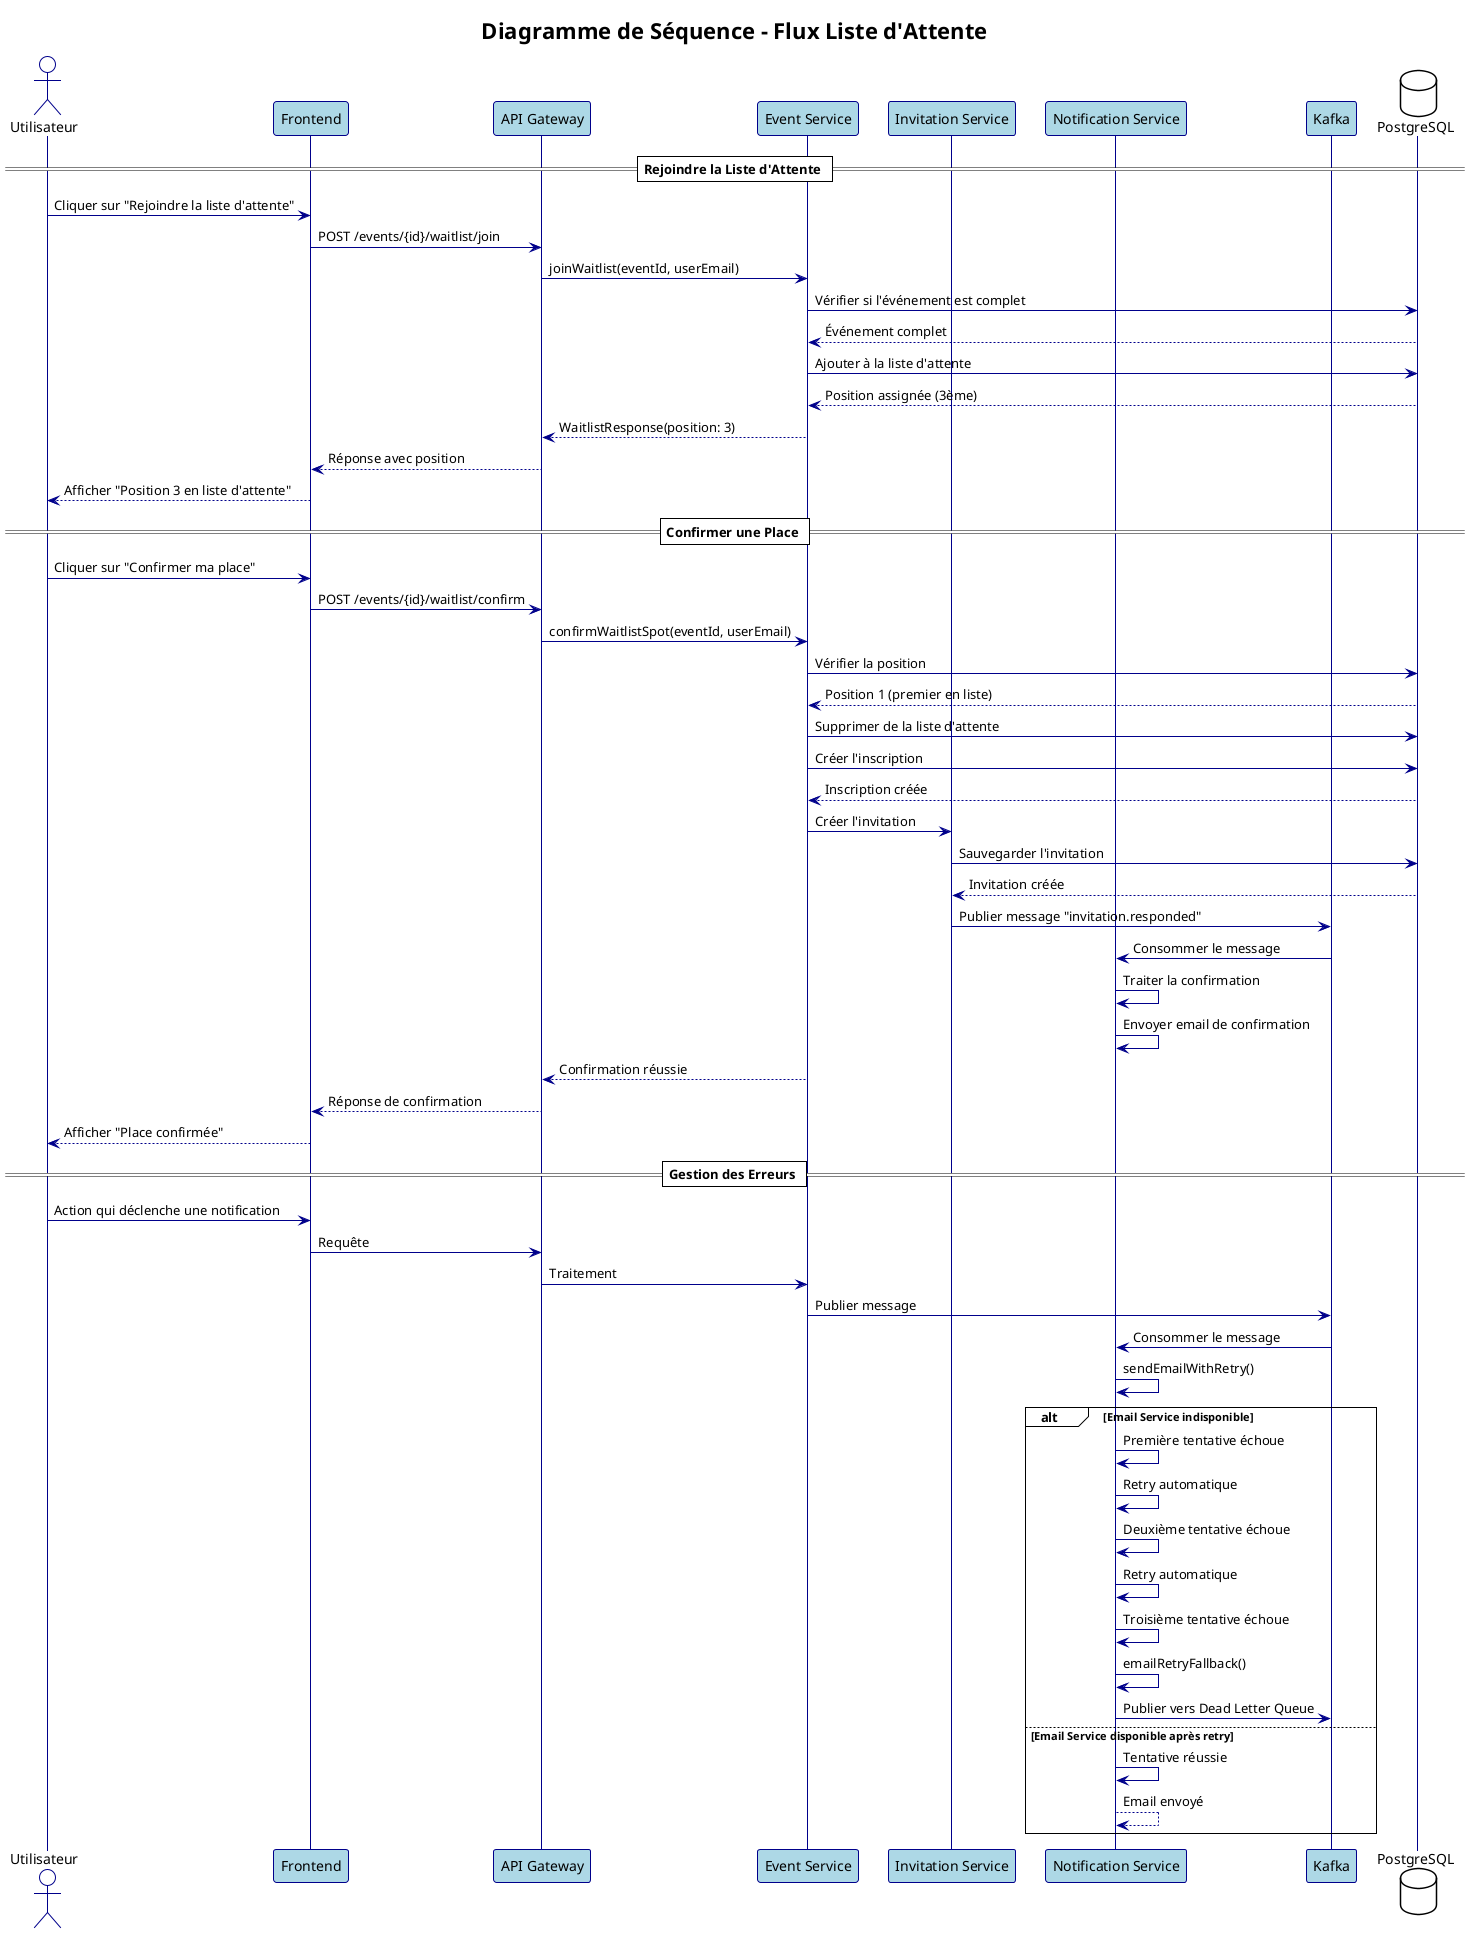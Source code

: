 @startuml Event Management Sequence Diagram

!theme plain
skinparam sequence {
    ArrowColor DarkBlue
    ActorBorderColor DarkBlue
    LifeLineBorderColor DarkBlue
    ParticipantBorderColor DarkBlue
    ParticipantBackgroundColor LightBlue
}

title Diagramme de Séquence - Flux Liste d'Attente

actor "Utilisateur" as User
participant "Frontend" as Frontend
participant "API Gateway" as Gateway
participant "Event Service" as EventService
participant "Invitation Service" as InvitationService
participant "Notification Service" as NotificationService
participant "Kafka" as Kafka
database "PostgreSQL" as DB

== Rejoindre la Liste d'Attente ==

User -> Frontend: Cliquer sur "Rejoindre la liste d'attente"
Frontend -> Gateway: POST /events/{id}/waitlist/join
Gateway -> EventService: joinWaitlist(eventId, userEmail)

EventService -> DB: Vérifier si l'événement est complet
DB --> EventService: Événement complet

EventService -> DB: Ajouter à la liste d'attente
DB --> EventService: Position assignée (3ème)

EventService --> Gateway: WaitlistResponse(position: 3)
Gateway --> Frontend: Réponse avec position
Frontend --> User: Afficher "Position 3 en liste d'attente"

== Confirmer une Place ==

User -> Frontend: Cliquer sur "Confirmer ma place"
Frontend -> Gateway: POST /events/{id}/waitlist/confirm
Gateway -> EventService: confirmWaitlistSpot(eventId, userEmail)

EventService -> DB: Vérifier la position
DB --> EventService: Position 1 (premier en liste)

EventService -> DB: Supprimer de la liste d'attente
EventService -> DB: Créer l'inscription
DB --> EventService: Inscription créée

EventService -> InvitationService: Créer l'invitation
InvitationService -> DB: Sauvegarder l'invitation
DB --> InvitationService: Invitation créée

InvitationService -> Kafka: Publier message "invitation.responded"
Kafka -> NotificationService: Consommer le message

NotificationService -> NotificationService: Traiter la confirmation
NotificationService -> NotificationService: Envoyer email de confirmation

EventService --> Gateway: Confirmation réussie
Gateway --> Frontend: Réponse de confirmation
Frontend --> User: Afficher "Place confirmée"

== Gestion des Erreurs ==

User -> Frontend: Action qui déclenche une notification
Frontend -> Gateway: Requête
Gateway -> EventService: Traitement
EventService -> Kafka: Publier message

Kafka -> NotificationService: Consommer le message
NotificationService -> NotificationService: sendEmailWithRetry()

alt Email Service indisponible
    NotificationService -> NotificationService: Première tentative échoue
    NotificationService -> NotificationService: Retry automatique
    NotificationService -> NotificationService: Deuxième tentative échoue
    NotificationService -> NotificationService: Retry automatique
    NotificationService -> NotificationService: Troisième tentative échoue
    
    NotificationService -> NotificationService: emailRetryFallback()
    NotificationService -> Kafka: Publier vers Dead Letter Queue
else Email Service disponible après retry
    NotificationService -> NotificationService: Tentative réussie
    NotificationService --> NotificationService: Email envoyé
end

@enduml
